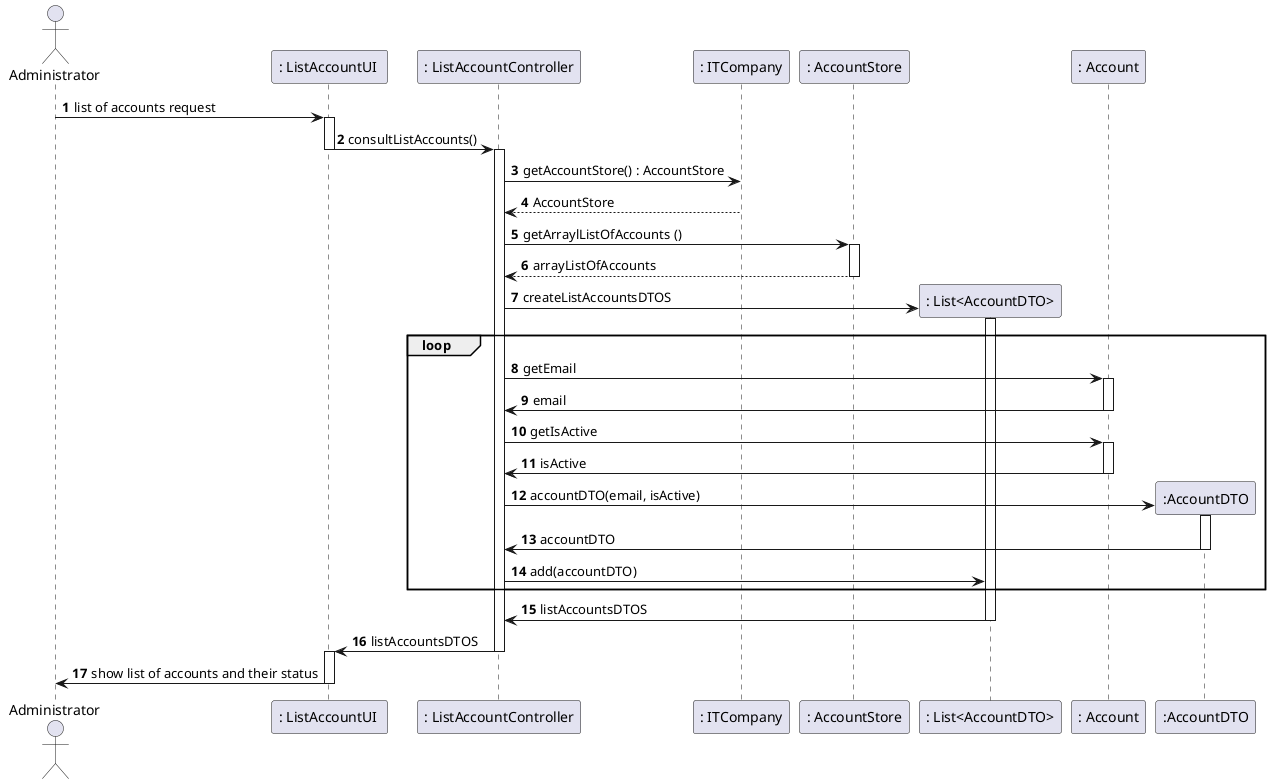 @startuml
actor " Administrator" as Admin
participant ": ListAccountUI " as UI
participant ": ListAccountController" as Controller
participant ": ITCompany" as IT
participant ": AccountStore" as store
participant ": List<AccountDTO>" as accountsDTOS
participant ": Account" as account
participant ":AccountDTO" as accountDTO




autonumber
Admin -> UI : list of accounts request
activate UI
UI -> Controller : consultListAccounts()
deactivate UI
activate Controller

Controller -> IT : getAccountStore() : AccountStore
IT --> Controller : AccountStore
deactivate IT



Controller -> store : getArraylListOfAccounts ()

activate store
store --> Controller : arrayListOfAccounts
deactivate store


Controller -> accountsDTOS ** : createListAccountsDTOS

activate accountsDTOS

loop
Controller -> account : getEmail
activate account
account -> Controller :email
deactivate account
Controller -> account : getIsActive
activate account
account-> Controller : isActive
deactivate account
Controller -> accountDTO ** : accountDTO(email, isActive)
activate accountDTO
accountDTO-> Controller : accountDTO
deactivate accountDTO
Controller -> accountsDTOS : add(accountDTO)
end


accountsDTOS -> Controller : listAccountsDTOS
deactivate accountsDTOS
Controller -> UI : listAccountsDTOS
deactivate Controller
activate UI


UI -> Admin : show list of accounts and their status
deactivate UI



@enduml
